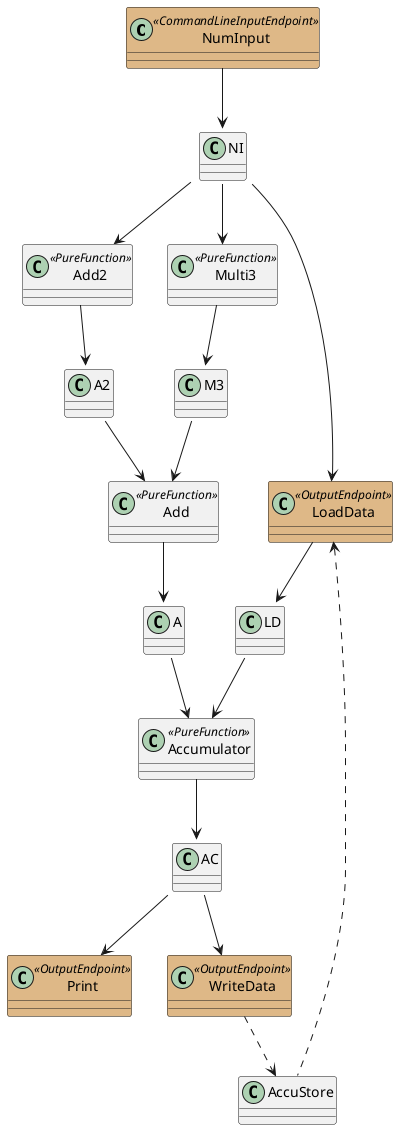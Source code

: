 
@startuml

skinparam class {
	BackgroundColor<<CommandLineInputEndpoint>> BurlyWood
	BackgroundColor<<AliyunHttpInputEndpoint>> BurlyWood
	BackgroundColor<<OutputEndpoint>> BurlyWood
}

class NumInput <<CommandLineInputEndpoint>>
class Add2 <<PureFunction>>
class Add <<PureFunction>>
class Print <<OutputEndpoint>>
class Multi3 <<PureFunction>>
class LoadData <<OutputEndpoint>>
class WriteData <<OutputEndpoint>>
class Accumulator <<PureFunction>>

NumInput --> NI::Integer
NI::Integer --> Add2
NI::Integer --> Multi3
NI::Integer --> LoadData
LoadData --> LD::Integer
LoadData <.. AccuStore
Add2 --> A2::Integer
A2::Integer --> Add
Multi3 --> M3::Integer
M3::Integer --> Add
Add --> A::Integer
A::Integer --> Accumulator
LD::Integer --> Accumulator
Accumulator --> AC::Integer
AC::Integer --> Print
AC::Integer --> WriteData
WriteData ..> AccuStore
@enduml
